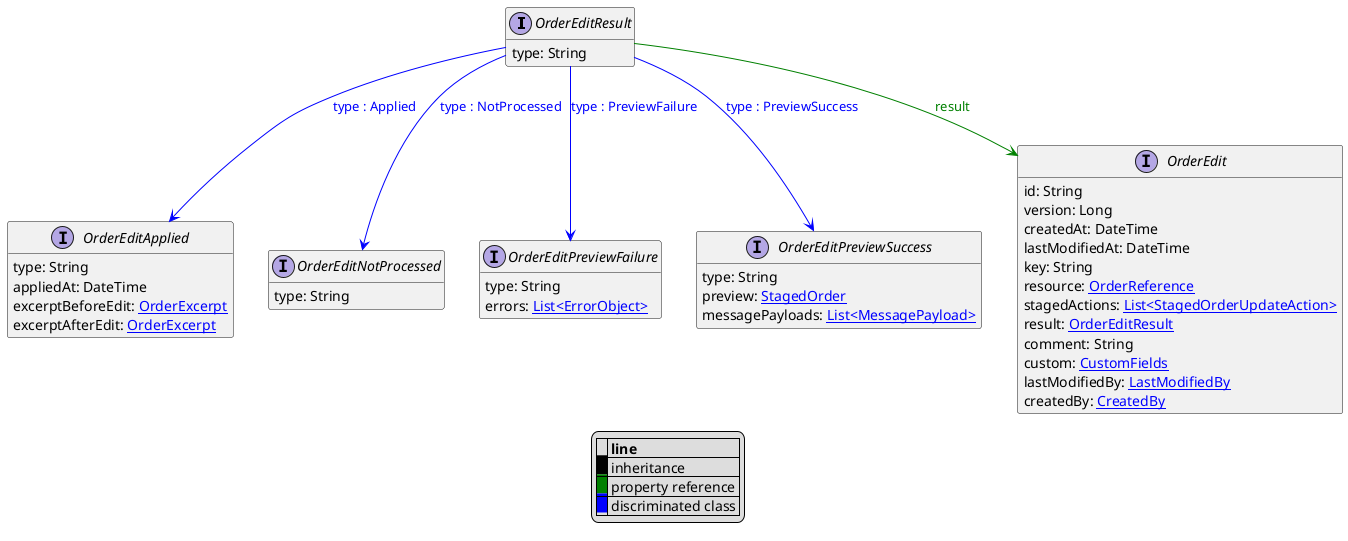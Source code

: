 @startuml

hide empty fields
hide empty methods
legend
|= |= line |
|<back:black>   </back>| inheritance |
|<back:green>   </back>| property reference |
|<back:blue>   </back>| discriminated class |
endlegend
interface OrderEditResult [[OrderEditResult.svg]]  {
    type: String
}


interface OrderEditApplied [[OrderEditApplied.svg]]  {
    type: String
    appliedAt: DateTime
    excerptBeforeEdit: [[OrderExcerpt.svg OrderExcerpt]]
    excerptAfterEdit: [[OrderExcerpt.svg OrderExcerpt]]
}
interface OrderEditNotProcessed [[OrderEditNotProcessed.svg]]  {
    type: String
}
interface OrderEditPreviewFailure [[OrderEditPreviewFailure.svg]]  {
    type: String
    errors: [[ErrorObject.svg List<ErrorObject>]]
}
interface OrderEditPreviewSuccess [[OrderEditPreviewSuccess.svg]]  {
    type: String
    preview: [[StagedOrder.svg StagedOrder]]
    messagePayloads: [[MessagePayload.svg List<MessagePayload>]]
}
interface OrderEdit [[OrderEdit.svg]]  {
    id: String
    version: Long
    createdAt: DateTime
    lastModifiedAt: DateTime
    key: String
    resource: [[OrderReference.svg OrderReference]]
    stagedActions: [[StagedOrderUpdateAction.svg List<StagedOrderUpdateAction>]]
    result: [[OrderEditResult.svg OrderEditResult]]
    comment: String
    custom: [[CustomFields.svg CustomFields]]
    lastModifiedBy: [[LastModifiedBy.svg LastModifiedBy]]
    createdBy: [[CreatedBy.svg CreatedBy]]
}
OrderEditResult --> OrderEditApplied #blue;text:blue : "type : Applied"
OrderEditResult --> OrderEditNotProcessed #blue;text:blue : "type : NotProcessed"
OrderEditResult --> OrderEditPreviewFailure #blue;text:blue : "type : PreviewFailure"
OrderEditResult --> OrderEditPreviewSuccess #blue;text:blue : "type : PreviewSuccess"
OrderEditResult --> OrderEdit #green;text:green : "result"
@enduml

